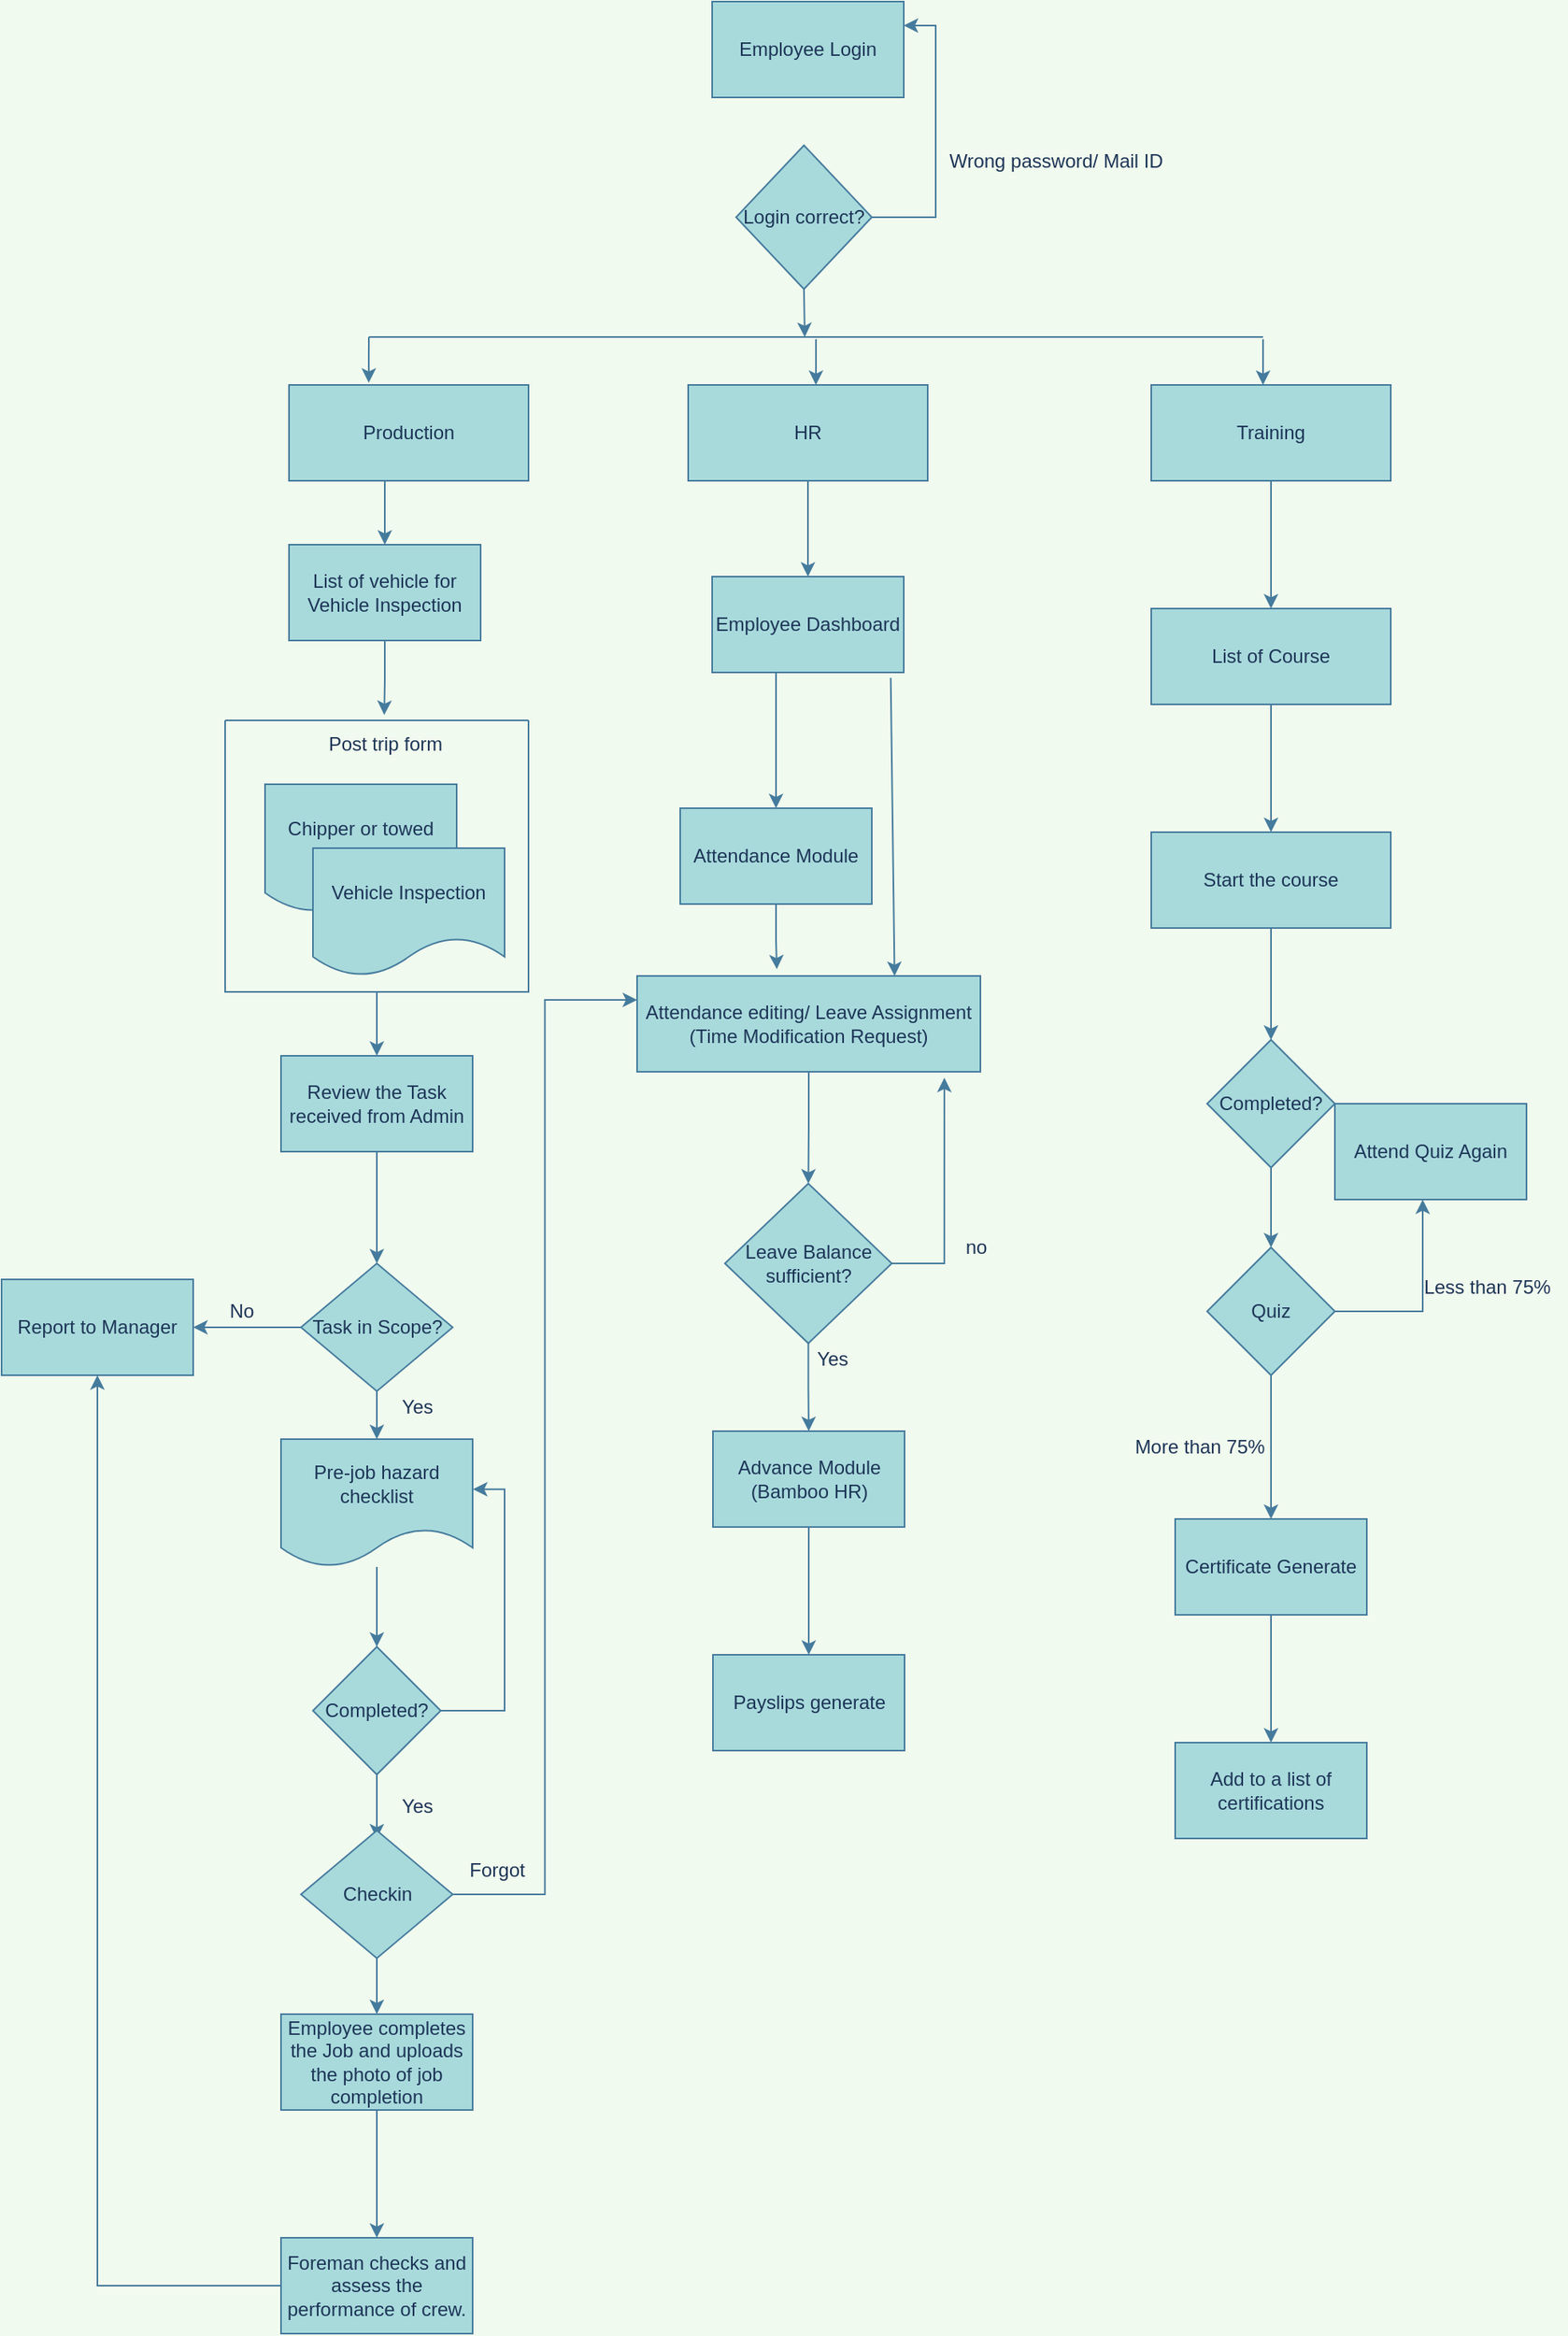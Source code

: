 <mxfile version="20.2.2" type="github">
  <diagram id="i-6YdYUwRHE0JvAj3Jvv" name="Page-1">
    <mxGraphModel dx="2580" dy="2012" grid="1" gridSize="10" guides="1" tooltips="1" connect="1" arrows="1" fold="1" page="1" pageScale="1" pageWidth="850" pageHeight="1100" background="#F1FAEE" math="0" shadow="0">
      <root>
        <mxCell id="0" />
        <mxCell id="1" parent="0" />
        <mxCell id="aT_Ff60bsqaVyr6vF-R_-80" value="" style="edgeStyle=orthogonalEdgeStyle;rounded=0;orthogonalLoop=1;jettySize=auto;html=1;labelBackgroundColor=#F1FAEE;strokeColor=#457B9D;fontColor=#1D3557;" edge="1" parent="1" source="aT_Ff60bsqaVyr6vF-R_-1" target="aT_Ff60bsqaVyr6vF-R_-79">
          <mxGeometry relative="1" as="geometry" />
        </mxCell>
        <mxCell id="aT_Ff60bsqaVyr6vF-R_-1" value="Training" style="rounded=0;whiteSpace=wrap;html=1;fillColor=#A8DADC;strokeColor=#457B9D;fontColor=#1D3557;" vertex="1" parent="1">
          <mxGeometry x="640" y="70" width="150" height="60" as="geometry" />
        </mxCell>
        <mxCell id="aT_Ff60bsqaVyr6vF-R_-62" value="" style="edgeStyle=orthogonalEdgeStyle;rounded=0;orthogonalLoop=1;jettySize=auto;html=1;labelBackgroundColor=#F1FAEE;strokeColor=#457B9D;fontColor=#1D3557;" edge="1" parent="1" source="aT_Ff60bsqaVyr6vF-R_-2" target="aT_Ff60bsqaVyr6vF-R_-61">
          <mxGeometry relative="1" as="geometry" />
        </mxCell>
        <mxCell id="aT_Ff60bsqaVyr6vF-R_-2" value="HR" style="rounded=0;whiteSpace=wrap;html=1;fillColor=#A8DADC;strokeColor=#457B9D;fontColor=#1D3557;" vertex="1" parent="1">
          <mxGeometry x="350" y="70" width="150" height="60" as="geometry" />
        </mxCell>
        <mxCell id="aT_Ff60bsqaVyr6vF-R_-16" style="edgeStyle=orthogonalEdgeStyle;rounded=0;orthogonalLoop=1;jettySize=auto;html=1;labelBackgroundColor=#F1FAEE;strokeColor=#457B9D;fontColor=#1D3557;" edge="1" parent="1" source="aT_Ff60bsqaVyr6vF-R_-3" target="aT_Ff60bsqaVyr6vF-R_-15">
          <mxGeometry relative="1" as="geometry">
            <Array as="points">
              <mxPoint x="160" y="140" />
              <mxPoint x="160" y="140" />
            </Array>
          </mxGeometry>
        </mxCell>
        <mxCell id="aT_Ff60bsqaVyr6vF-R_-3" value="Production" style="rounded=0;whiteSpace=wrap;html=1;fillColor=#A8DADC;strokeColor=#457B9D;fontColor=#1D3557;" vertex="1" parent="1">
          <mxGeometry x="100" y="70" width="150" height="60" as="geometry" />
        </mxCell>
        <mxCell id="aT_Ff60bsqaVyr6vF-R_-7" style="edgeStyle=orthogonalEdgeStyle;rounded=0;orthogonalLoop=1;jettySize=auto;html=1;entryX=1;entryY=0.25;entryDx=0;entryDy=0;labelBackgroundColor=#F1FAEE;strokeColor=#457B9D;fontColor=#1D3557;" edge="1" parent="1" source="aT_Ff60bsqaVyr6vF-R_-4" target="aT_Ff60bsqaVyr6vF-R_-5">
          <mxGeometry relative="1" as="geometry">
            <Array as="points">
              <mxPoint x="505" y="-35" />
              <mxPoint x="505" y="-155" />
            </Array>
          </mxGeometry>
        </mxCell>
        <mxCell id="aT_Ff60bsqaVyr6vF-R_-4" value="Login correct?" style="rhombus;whiteSpace=wrap;html=1;fillColor=#A8DADC;strokeColor=#457B9D;fontColor=#1D3557;" vertex="1" parent="1">
          <mxGeometry x="380" y="-80" width="85" height="90" as="geometry" />
        </mxCell>
        <mxCell id="aT_Ff60bsqaVyr6vF-R_-5" value="Employee Login" style="whiteSpace=wrap;html=1;fillColor=#A8DADC;strokeColor=#457B9D;fontColor=#1D3557;" vertex="1" parent="1">
          <mxGeometry x="365" y="-170" width="120" height="60" as="geometry" />
        </mxCell>
        <mxCell id="aT_Ff60bsqaVyr6vF-R_-8" value="Wrong password/ Mail ID" style="text;html=1;align=center;verticalAlign=middle;resizable=0;points=[];autosize=1;strokeColor=none;fillColor=none;fontColor=#1D3557;" vertex="1" parent="1">
          <mxGeometry x="500" y="-85" width="160" height="30" as="geometry" />
        </mxCell>
        <mxCell id="aT_Ff60bsqaVyr6vF-R_-9" value="" style="endArrow=classic;html=1;rounded=0;exitX=0.5;exitY=1;exitDx=0;exitDy=0;labelBackgroundColor=#F1FAEE;strokeColor=#457B9D;fontColor=#1D3557;" edge="1" parent="1" source="aT_Ff60bsqaVyr6vF-R_-4">
          <mxGeometry width="50" height="50" relative="1" as="geometry">
            <mxPoint x="400" y="80" as="sourcePoint" />
            <mxPoint x="423" y="40" as="targetPoint" />
          </mxGeometry>
        </mxCell>
        <mxCell id="aT_Ff60bsqaVyr6vF-R_-10" value="" style="endArrow=none;html=1;rounded=0;labelBackgroundColor=#F1FAEE;strokeColor=#457B9D;fontColor=#1D3557;" edge="1" parent="1">
          <mxGeometry width="50" height="50" relative="1" as="geometry">
            <mxPoint x="150" y="40" as="sourcePoint" />
            <mxPoint x="710" y="40" as="targetPoint" />
          </mxGeometry>
        </mxCell>
        <mxCell id="aT_Ff60bsqaVyr6vF-R_-11" value="" style="endArrow=classic;html=1;rounded=0;entryX=0.333;entryY=-0.023;entryDx=0;entryDy=0;entryPerimeter=0;labelBackgroundColor=#F1FAEE;strokeColor=#457B9D;fontColor=#1D3557;" edge="1" parent="1" target="aT_Ff60bsqaVyr6vF-R_-3">
          <mxGeometry width="50" height="50" relative="1" as="geometry">
            <mxPoint x="150" y="40" as="sourcePoint" />
            <mxPoint x="450" y="30" as="targetPoint" />
          </mxGeometry>
        </mxCell>
        <mxCell id="aT_Ff60bsqaVyr6vF-R_-12" value="" style="endArrow=classic;html=1;rounded=0;entryX=0.333;entryY=-0.023;entryDx=0;entryDy=0;entryPerimeter=0;labelBackgroundColor=#F1FAEE;strokeColor=#457B9D;fontColor=#1D3557;" edge="1" parent="1">
          <mxGeometry width="50" height="50" relative="1" as="geometry">
            <mxPoint x="430.05" y="41.38" as="sourcePoint" />
            <mxPoint x="430.0" y="70.0" as="targetPoint" />
          </mxGeometry>
        </mxCell>
        <mxCell id="aT_Ff60bsqaVyr6vF-R_-13" value="" style="endArrow=classic;html=1;rounded=0;entryX=0.333;entryY=-0.023;entryDx=0;entryDy=0;entryPerimeter=0;labelBackgroundColor=#F1FAEE;strokeColor=#457B9D;fontColor=#1D3557;" edge="1" parent="1">
          <mxGeometry width="50" height="50" relative="1" as="geometry">
            <mxPoint x="710.05" y="41.38" as="sourcePoint" />
            <mxPoint x="710" y="70.0" as="targetPoint" />
          </mxGeometry>
        </mxCell>
        <mxCell id="aT_Ff60bsqaVyr6vF-R_-21" style="edgeStyle=orthogonalEdgeStyle;rounded=0;orthogonalLoop=1;jettySize=auto;html=1;exitX=0.5;exitY=1;exitDx=0;exitDy=0;entryX=0.496;entryY=-0.113;entryDx=0;entryDy=0;entryPerimeter=0;labelBackgroundColor=#F1FAEE;strokeColor=#457B9D;fontColor=#1D3557;" edge="1" parent="1" source="aT_Ff60bsqaVyr6vF-R_-15" target="aT_Ff60bsqaVyr6vF-R_-20">
          <mxGeometry relative="1" as="geometry" />
        </mxCell>
        <mxCell id="aT_Ff60bsqaVyr6vF-R_-15" value="List of vehicle for Vehicle Inspection" style="rounded=0;whiteSpace=wrap;html=1;fillColor=#A8DADC;strokeColor=#457B9D;fontColor=#1D3557;" vertex="1" parent="1">
          <mxGeometry x="100" y="170" width="120" height="60" as="geometry" />
        </mxCell>
        <mxCell id="aT_Ff60bsqaVyr6vF-R_-26" style="edgeStyle=orthogonalEdgeStyle;rounded=0;orthogonalLoop=1;jettySize=auto;html=1;exitX=0.5;exitY=1;exitDx=0;exitDy=0;entryX=0.5;entryY=0;entryDx=0;entryDy=0;labelBackgroundColor=#F1FAEE;strokeColor=#457B9D;fontColor=#1D3557;" edge="1" parent="1" source="aT_Ff60bsqaVyr6vF-R_-19" target="aT_Ff60bsqaVyr6vF-R_-25">
          <mxGeometry relative="1" as="geometry" />
        </mxCell>
        <mxCell id="aT_Ff60bsqaVyr6vF-R_-19" value="" style="swimlane;startSize=0;fillColor=#A8DADC;strokeColor=#457B9D;fontColor=#1D3557;" vertex="1" parent="1">
          <mxGeometry x="60" y="280" width="190" height="170" as="geometry" />
        </mxCell>
        <mxCell id="aT_Ff60bsqaVyr6vF-R_-17" value="Chipper or towed" style="shape=document;whiteSpace=wrap;html=1;boundedLbl=1;fillColor=#A8DADC;strokeColor=#457B9D;fontColor=#1D3557;" vertex="1" parent="aT_Ff60bsqaVyr6vF-R_-19">
          <mxGeometry x="25" y="40" width="120" height="80" as="geometry" />
        </mxCell>
        <mxCell id="aT_Ff60bsqaVyr6vF-R_-18" value="Vehicle Inspection" style="shape=document;whiteSpace=wrap;html=1;boundedLbl=1;fillColor=#A8DADC;strokeColor=#457B9D;fontColor=#1D3557;" vertex="1" parent="aT_Ff60bsqaVyr6vF-R_-19">
          <mxGeometry x="55" y="80" width="120" height="80" as="geometry" />
        </mxCell>
        <mxCell id="aT_Ff60bsqaVyr6vF-R_-20" value="Post trip form" style="text;html=1;align=center;verticalAlign=middle;resizable=0;points=[];autosize=1;strokeColor=none;fillColor=none;fontColor=#1D3557;" vertex="1" parent="aT_Ff60bsqaVyr6vF-R_-19">
          <mxGeometry x="55" width="90" height="30" as="geometry" />
        </mxCell>
        <mxCell id="aT_Ff60bsqaVyr6vF-R_-28" value="" style="edgeStyle=orthogonalEdgeStyle;rounded=0;orthogonalLoop=1;jettySize=auto;html=1;labelBackgroundColor=#F1FAEE;strokeColor=#457B9D;fontColor=#1D3557;" edge="1" parent="1" source="aT_Ff60bsqaVyr6vF-R_-25" target="aT_Ff60bsqaVyr6vF-R_-27">
          <mxGeometry relative="1" as="geometry" />
        </mxCell>
        <mxCell id="aT_Ff60bsqaVyr6vF-R_-25" value="Review the Task received from Admin" style="rounded=0;whiteSpace=wrap;html=1;fillColor=#A8DADC;strokeColor=#457B9D;fontColor=#1D3557;" vertex="1" parent="1">
          <mxGeometry x="95" y="490" width="120" height="60" as="geometry" />
        </mxCell>
        <mxCell id="aT_Ff60bsqaVyr6vF-R_-30" value="" style="edgeStyle=orthogonalEdgeStyle;rounded=0;orthogonalLoop=1;jettySize=auto;html=1;labelBackgroundColor=#F1FAEE;strokeColor=#457B9D;fontColor=#1D3557;" edge="1" parent="1" source="aT_Ff60bsqaVyr6vF-R_-27" target="aT_Ff60bsqaVyr6vF-R_-29">
          <mxGeometry relative="1" as="geometry" />
        </mxCell>
        <mxCell id="aT_Ff60bsqaVyr6vF-R_-33" value="" style="edgeStyle=orthogonalEdgeStyle;rounded=0;orthogonalLoop=1;jettySize=auto;html=1;labelBackgroundColor=#F1FAEE;strokeColor=#457B9D;fontColor=#1D3557;" edge="1" parent="1" source="aT_Ff60bsqaVyr6vF-R_-27">
          <mxGeometry relative="1" as="geometry">
            <mxPoint x="155" y="730" as="targetPoint" />
          </mxGeometry>
        </mxCell>
        <mxCell id="aT_Ff60bsqaVyr6vF-R_-27" value="Task in Scope?" style="rhombus;whiteSpace=wrap;html=1;rounded=0;fillColor=#A8DADC;strokeColor=#457B9D;fontColor=#1D3557;" vertex="1" parent="1">
          <mxGeometry x="107.5" y="620" width="95" height="80" as="geometry" />
        </mxCell>
        <mxCell id="aT_Ff60bsqaVyr6vF-R_-29" value="Report to Manager" style="whiteSpace=wrap;html=1;rounded=0;fillColor=#A8DADC;strokeColor=#457B9D;fontColor=#1D3557;" vertex="1" parent="1">
          <mxGeometry x="-80" y="630" width="120" height="60" as="geometry" />
        </mxCell>
        <mxCell id="aT_Ff60bsqaVyr6vF-R_-31" value="No" style="text;html=1;align=center;verticalAlign=middle;resizable=0;points=[];autosize=1;strokeColor=none;fillColor=none;fontColor=#1D3557;" vertex="1" parent="1">
          <mxGeometry x="50" y="635" width="40" height="30" as="geometry" />
        </mxCell>
        <mxCell id="aT_Ff60bsqaVyr6vF-R_-34" value="Yes" style="text;html=1;align=center;verticalAlign=middle;resizable=0;points=[];autosize=1;strokeColor=none;fillColor=none;fontColor=#1D3557;" vertex="1" parent="1">
          <mxGeometry x="160" y="695" width="40" height="30" as="geometry" />
        </mxCell>
        <mxCell id="aT_Ff60bsqaVyr6vF-R_-38" value="" style="edgeStyle=orthogonalEdgeStyle;rounded=0;orthogonalLoop=1;jettySize=auto;html=1;labelBackgroundColor=#F1FAEE;strokeColor=#457B9D;fontColor=#1D3557;" edge="1" parent="1" source="aT_Ff60bsqaVyr6vF-R_-35" target="aT_Ff60bsqaVyr6vF-R_-37">
          <mxGeometry relative="1" as="geometry" />
        </mxCell>
        <mxCell id="aT_Ff60bsqaVyr6vF-R_-35" value="Pre-job hazard checklist" style="shape=document;whiteSpace=wrap;html=1;boundedLbl=1;fillColor=#A8DADC;strokeColor=#457B9D;fontColor=#1D3557;" vertex="1" parent="1">
          <mxGeometry x="95" y="730" width="120" height="80" as="geometry" />
        </mxCell>
        <mxCell id="aT_Ff60bsqaVyr6vF-R_-39" style="edgeStyle=orthogonalEdgeStyle;rounded=0;orthogonalLoop=1;jettySize=auto;html=1;entryX=1.002;entryY=0.392;entryDx=0;entryDy=0;entryPerimeter=0;labelBackgroundColor=#F1FAEE;strokeColor=#457B9D;fontColor=#1D3557;" edge="1" parent="1" source="aT_Ff60bsqaVyr6vF-R_-37" target="aT_Ff60bsqaVyr6vF-R_-35">
          <mxGeometry relative="1" as="geometry">
            <Array as="points">
              <mxPoint x="235" y="900" />
              <mxPoint x="235" y="761" />
            </Array>
          </mxGeometry>
        </mxCell>
        <mxCell id="aT_Ff60bsqaVyr6vF-R_-41" value="" style="edgeStyle=orthogonalEdgeStyle;rounded=0;orthogonalLoop=1;jettySize=auto;html=1;labelBackgroundColor=#F1FAEE;strokeColor=#457B9D;fontColor=#1D3557;" edge="1" parent="1" source="aT_Ff60bsqaVyr6vF-R_-37">
          <mxGeometry relative="1" as="geometry">
            <mxPoint x="155" y="980" as="targetPoint" />
          </mxGeometry>
        </mxCell>
        <mxCell id="aT_Ff60bsqaVyr6vF-R_-37" value="Completed?" style="rhombus;whiteSpace=wrap;html=1;fillColor=#A8DADC;strokeColor=#457B9D;fontColor=#1D3557;" vertex="1" parent="1">
          <mxGeometry x="115" y="860" width="80" height="80" as="geometry" />
        </mxCell>
        <mxCell id="aT_Ff60bsqaVyr6vF-R_-42" value="Yes" style="text;html=1;align=center;verticalAlign=middle;resizable=0;points=[];autosize=1;strokeColor=none;fillColor=none;fontColor=#1D3557;" vertex="1" parent="1">
          <mxGeometry x="160" y="945" width="40" height="30" as="geometry" />
        </mxCell>
        <mxCell id="aT_Ff60bsqaVyr6vF-R_-46" value="" style="edgeStyle=orthogonalEdgeStyle;rounded=0;orthogonalLoop=1;jettySize=auto;html=1;labelBackgroundColor=#F1FAEE;strokeColor=#457B9D;fontColor=#1D3557;" edge="1" parent="1" source="aT_Ff60bsqaVyr6vF-R_-43" target="aT_Ff60bsqaVyr6vF-R_-45">
          <mxGeometry relative="1" as="geometry" />
        </mxCell>
        <mxCell id="aT_Ff60bsqaVyr6vF-R_-43" value="Employee completes the Job and uploads the photo of job completion" style="whiteSpace=wrap;html=1;fillColor=#A8DADC;strokeColor=#457B9D;fontColor=#1D3557;" vertex="1" parent="1">
          <mxGeometry x="95" y="1090" width="120" height="60" as="geometry" />
        </mxCell>
        <mxCell id="aT_Ff60bsqaVyr6vF-R_-49" style="edgeStyle=orthogonalEdgeStyle;rounded=0;orthogonalLoop=1;jettySize=auto;html=1;entryX=0.5;entryY=1;entryDx=0;entryDy=0;labelBackgroundColor=#F1FAEE;strokeColor=#457B9D;fontColor=#1D3557;" edge="1" parent="1" source="aT_Ff60bsqaVyr6vF-R_-45" target="aT_Ff60bsqaVyr6vF-R_-29">
          <mxGeometry relative="1" as="geometry" />
        </mxCell>
        <mxCell id="aT_Ff60bsqaVyr6vF-R_-45" value="Foreman checks and assess the performance of crew." style="whiteSpace=wrap;html=1;fillColor=#A8DADC;strokeColor=#457B9D;fontColor=#1D3557;" vertex="1" parent="1">
          <mxGeometry x="95" y="1230" width="120" height="60" as="geometry" />
        </mxCell>
        <mxCell id="aT_Ff60bsqaVyr6vF-R_-51" style="edgeStyle=orthogonalEdgeStyle;rounded=0;orthogonalLoop=1;jettySize=auto;html=1;exitX=0.5;exitY=1;exitDx=0;exitDy=0;entryX=0.5;entryY=0;entryDx=0;entryDy=0;labelBackgroundColor=#F1FAEE;strokeColor=#457B9D;fontColor=#1D3557;" edge="1" parent="1" source="aT_Ff60bsqaVyr6vF-R_-50" target="aT_Ff60bsqaVyr6vF-R_-43">
          <mxGeometry relative="1" as="geometry" />
        </mxCell>
        <mxCell id="aT_Ff60bsqaVyr6vF-R_-76" style="edgeStyle=orthogonalEdgeStyle;rounded=0;orthogonalLoop=1;jettySize=auto;html=1;entryX=0;entryY=0.25;entryDx=0;entryDy=0;labelBackgroundColor=#F1FAEE;strokeColor=#457B9D;fontColor=#1D3557;" edge="1" parent="1" source="aT_Ff60bsqaVyr6vF-R_-50" target="aT_Ff60bsqaVyr6vF-R_-65">
          <mxGeometry relative="1" as="geometry" />
        </mxCell>
        <mxCell id="aT_Ff60bsqaVyr6vF-R_-50" value="Checkin" style="rhombus;whiteSpace=wrap;html=1;fillColor=#A8DADC;strokeColor=#457B9D;fontColor=#1D3557;" vertex="1" parent="1">
          <mxGeometry x="107.5" y="975" width="95" height="80" as="geometry" />
        </mxCell>
        <mxCell id="aT_Ff60bsqaVyr6vF-R_-64" value="" style="edgeStyle=orthogonalEdgeStyle;rounded=0;orthogonalLoop=1;jettySize=auto;html=1;labelBackgroundColor=#F1FAEE;strokeColor=#457B9D;fontColor=#1D3557;" edge="1" parent="1" source="aT_Ff60bsqaVyr6vF-R_-61" target="aT_Ff60bsqaVyr6vF-R_-63">
          <mxGeometry relative="1" as="geometry">
            <Array as="points">
              <mxPoint x="405" y="280" />
              <mxPoint x="405" y="280" />
            </Array>
          </mxGeometry>
        </mxCell>
        <mxCell id="aT_Ff60bsqaVyr6vF-R_-61" value="Employee Dashboard" style="whiteSpace=wrap;html=1;rounded=0;fillColor=#A8DADC;strokeColor=#457B9D;fontColor=#1D3557;" vertex="1" parent="1">
          <mxGeometry x="365" y="190" width="120" height="60" as="geometry" />
        </mxCell>
        <mxCell id="aT_Ff60bsqaVyr6vF-R_-66" value="" style="edgeStyle=orthogonalEdgeStyle;rounded=0;orthogonalLoop=1;jettySize=auto;html=1;entryX=0.407;entryY=-0.07;entryDx=0;entryDy=0;entryPerimeter=0;labelBackgroundColor=#F1FAEE;strokeColor=#457B9D;fontColor=#1D3557;" edge="1" parent="1" source="aT_Ff60bsqaVyr6vF-R_-63" target="aT_Ff60bsqaVyr6vF-R_-65">
          <mxGeometry relative="1" as="geometry">
            <mxPoint x="410" y="430" as="targetPoint" />
            <Array as="points" />
          </mxGeometry>
        </mxCell>
        <mxCell id="aT_Ff60bsqaVyr6vF-R_-63" value="Attendance Module" style="whiteSpace=wrap;html=1;rounded=0;fillColor=#A8DADC;strokeColor=#457B9D;fontColor=#1D3557;" vertex="1" parent="1">
          <mxGeometry x="345" y="335" width="120" height="60" as="geometry" />
        </mxCell>
        <mxCell id="aT_Ff60bsqaVyr6vF-R_-68" value="" style="edgeStyle=orthogonalEdgeStyle;rounded=0;orthogonalLoop=1;jettySize=auto;html=1;labelBackgroundColor=#F1FAEE;strokeColor=#457B9D;fontColor=#1D3557;" edge="1" parent="1" source="aT_Ff60bsqaVyr6vF-R_-65" target="aT_Ff60bsqaVyr6vF-R_-67">
          <mxGeometry relative="1" as="geometry" />
        </mxCell>
        <mxCell id="aT_Ff60bsqaVyr6vF-R_-65" value="Attendance editing/ Leave Assignment (Time Modification Request)" style="whiteSpace=wrap;html=1;rounded=0;fillColor=#A8DADC;strokeColor=#457B9D;fontColor=#1D3557;" vertex="1" parent="1">
          <mxGeometry x="318" y="440" width="215" height="60" as="geometry" />
        </mxCell>
        <mxCell id="aT_Ff60bsqaVyr6vF-R_-70" value="" style="edgeStyle=orthogonalEdgeStyle;rounded=0;orthogonalLoop=1;jettySize=auto;html=1;labelBackgroundColor=#F1FAEE;strokeColor=#457B9D;fontColor=#1D3557;" edge="1" parent="1" source="aT_Ff60bsqaVyr6vF-R_-67" target="aT_Ff60bsqaVyr6vF-R_-69">
          <mxGeometry relative="1" as="geometry" />
        </mxCell>
        <mxCell id="aT_Ff60bsqaVyr6vF-R_-73" style="edgeStyle=orthogonalEdgeStyle;rounded=0;orthogonalLoop=1;jettySize=auto;html=1;entryX=0.895;entryY=1.063;entryDx=0;entryDy=0;entryPerimeter=0;labelBackgroundColor=#F1FAEE;strokeColor=#457B9D;fontColor=#1D3557;" edge="1" parent="1" source="aT_Ff60bsqaVyr6vF-R_-67" target="aT_Ff60bsqaVyr6vF-R_-65">
          <mxGeometry relative="1" as="geometry">
            <mxPoint x="510" y="510" as="targetPoint" />
            <Array as="points">
              <mxPoint x="510" y="620" />
            </Array>
          </mxGeometry>
        </mxCell>
        <mxCell id="aT_Ff60bsqaVyr6vF-R_-67" value="Leave Balance sufficient?" style="rhombus;whiteSpace=wrap;html=1;rounded=0;fillColor=#A8DADC;strokeColor=#457B9D;fontColor=#1D3557;" vertex="1" parent="1">
          <mxGeometry x="373" y="570" width="104.5" height="100" as="geometry" />
        </mxCell>
        <mxCell id="aT_Ff60bsqaVyr6vF-R_-72" value="" style="edgeStyle=orthogonalEdgeStyle;rounded=0;orthogonalLoop=1;jettySize=auto;html=1;labelBackgroundColor=#F1FAEE;strokeColor=#457B9D;fontColor=#1D3557;" edge="1" parent="1" source="aT_Ff60bsqaVyr6vF-R_-69" target="aT_Ff60bsqaVyr6vF-R_-71">
          <mxGeometry relative="1" as="geometry" />
        </mxCell>
        <mxCell id="aT_Ff60bsqaVyr6vF-R_-69" value="Advance Module (Bamboo HR)" style="whiteSpace=wrap;html=1;rounded=0;fillColor=#A8DADC;strokeColor=#457B9D;fontColor=#1D3557;" vertex="1" parent="1">
          <mxGeometry x="365.5" y="725" width="120" height="60" as="geometry" />
        </mxCell>
        <mxCell id="aT_Ff60bsqaVyr6vF-R_-71" value="Payslips generate" style="whiteSpace=wrap;html=1;rounded=0;fillColor=#A8DADC;strokeColor=#457B9D;fontColor=#1D3557;" vertex="1" parent="1">
          <mxGeometry x="365.5" y="865" width="120" height="60" as="geometry" />
        </mxCell>
        <mxCell id="aT_Ff60bsqaVyr6vF-R_-74" value="no" style="text;html=1;align=center;verticalAlign=middle;resizable=0;points=[];autosize=1;strokeColor=none;fillColor=none;fontColor=#1D3557;" vertex="1" parent="1">
          <mxGeometry x="510" y="595" width="40" height="30" as="geometry" />
        </mxCell>
        <mxCell id="aT_Ff60bsqaVyr6vF-R_-75" value="Yes" style="text;html=1;align=center;verticalAlign=middle;resizable=0;points=[];autosize=1;strokeColor=none;fillColor=none;fontColor=#1D3557;" vertex="1" parent="1">
          <mxGeometry x="420" y="665" width="40" height="30" as="geometry" />
        </mxCell>
        <mxCell id="aT_Ff60bsqaVyr6vF-R_-77" value="Forgot" style="text;html=1;align=center;verticalAlign=middle;resizable=0;points=[];autosize=1;strokeColor=none;fillColor=none;fontColor=#1D3557;" vertex="1" parent="1">
          <mxGeometry x="200" y="985" width="60" height="30" as="geometry" />
        </mxCell>
        <mxCell id="aT_Ff60bsqaVyr6vF-R_-78" value="" style="endArrow=classic;html=1;rounded=0;entryX=0.75;entryY=0;entryDx=0;entryDy=0;exitX=0.932;exitY=1.057;exitDx=0;exitDy=0;exitPerimeter=0;labelBackgroundColor=#F1FAEE;strokeColor=#457B9D;fontColor=#1D3557;" edge="1" parent="1" source="aT_Ff60bsqaVyr6vF-R_-61" target="aT_Ff60bsqaVyr6vF-R_-65">
          <mxGeometry width="50" height="50" relative="1" as="geometry">
            <mxPoint x="390" y="430" as="sourcePoint" />
            <mxPoint x="440" y="380" as="targetPoint" />
          </mxGeometry>
        </mxCell>
        <mxCell id="aT_Ff60bsqaVyr6vF-R_-82" value="" style="edgeStyle=orthogonalEdgeStyle;rounded=0;orthogonalLoop=1;jettySize=auto;html=1;labelBackgroundColor=#F1FAEE;strokeColor=#457B9D;fontColor=#1D3557;" edge="1" parent="1" source="aT_Ff60bsqaVyr6vF-R_-79" target="aT_Ff60bsqaVyr6vF-R_-81">
          <mxGeometry relative="1" as="geometry" />
        </mxCell>
        <mxCell id="aT_Ff60bsqaVyr6vF-R_-79" value="List of Course" style="rounded=0;whiteSpace=wrap;html=1;fillColor=#A8DADC;strokeColor=#457B9D;fontColor=#1D3557;" vertex="1" parent="1">
          <mxGeometry x="640" y="210" width="150" height="60" as="geometry" />
        </mxCell>
        <mxCell id="aT_Ff60bsqaVyr6vF-R_-84" value="" style="edgeStyle=orthogonalEdgeStyle;rounded=0;orthogonalLoop=1;jettySize=auto;html=1;labelBackgroundColor=#F1FAEE;strokeColor=#457B9D;fontColor=#1D3557;" edge="1" parent="1" source="aT_Ff60bsqaVyr6vF-R_-81" target="aT_Ff60bsqaVyr6vF-R_-83">
          <mxGeometry relative="1" as="geometry" />
        </mxCell>
        <mxCell id="aT_Ff60bsqaVyr6vF-R_-81" value="Start the course" style="rounded=0;whiteSpace=wrap;html=1;fillColor=#A8DADC;strokeColor=#457B9D;fontColor=#1D3557;" vertex="1" parent="1">
          <mxGeometry x="640" y="350" width="150" height="60" as="geometry" />
        </mxCell>
        <mxCell id="aT_Ff60bsqaVyr6vF-R_-86" value="" style="edgeStyle=orthogonalEdgeStyle;rounded=0;orthogonalLoop=1;jettySize=auto;html=1;labelBackgroundColor=#F1FAEE;strokeColor=#457B9D;fontColor=#1D3557;" edge="1" parent="1" source="aT_Ff60bsqaVyr6vF-R_-83" target="aT_Ff60bsqaVyr6vF-R_-85">
          <mxGeometry relative="1" as="geometry" />
        </mxCell>
        <mxCell id="aT_Ff60bsqaVyr6vF-R_-83" value="Completed?" style="rhombus;whiteSpace=wrap;html=1;rounded=0;fillColor=#A8DADC;strokeColor=#457B9D;fontColor=#1D3557;" vertex="1" parent="1">
          <mxGeometry x="675" y="480" width="80" height="80" as="geometry" />
        </mxCell>
        <mxCell id="aT_Ff60bsqaVyr6vF-R_-88" value="" style="edgeStyle=orthogonalEdgeStyle;rounded=0;orthogonalLoop=1;jettySize=auto;html=1;labelBackgroundColor=#F1FAEE;strokeColor=#457B9D;fontColor=#1D3557;" edge="1" parent="1" source="aT_Ff60bsqaVyr6vF-R_-85" target="aT_Ff60bsqaVyr6vF-R_-87">
          <mxGeometry relative="1" as="geometry" />
        </mxCell>
        <mxCell id="aT_Ff60bsqaVyr6vF-R_-90" style="edgeStyle=orthogonalEdgeStyle;rounded=0;orthogonalLoop=1;jettySize=auto;html=1;labelBackgroundColor=#F1FAEE;strokeColor=#457B9D;fontColor=#1D3557;" edge="1" parent="1" source="aT_Ff60bsqaVyr6vF-R_-85" target="aT_Ff60bsqaVyr6vF-R_-91">
          <mxGeometry relative="1" as="geometry">
            <mxPoint x="780" y="580" as="targetPoint" />
            <Array as="points">
              <mxPoint x="810" y="650" />
            </Array>
          </mxGeometry>
        </mxCell>
        <mxCell id="aT_Ff60bsqaVyr6vF-R_-85" value="Quiz" style="rhombus;whiteSpace=wrap;html=1;rounded=0;fillColor=#A8DADC;strokeColor=#457B9D;fontColor=#1D3557;" vertex="1" parent="1">
          <mxGeometry x="675" y="610" width="80" height="80" as="geometry" />
        </mxCell>
        <mxCell id="aT_Ff60bsqaVyr6vF-R_-93" value="" style="edgeStyle=orthogonalEdgeStyle;rounded=0;orthogonalLoop=1;jettySize=auto;html=1;labelBackgroundColor=#F1FAEE;strokeColor=#457B9D;fontColor=#1D3557;" edge="1" parent="1" source="aT_Ff60bsqaVyr6vF-R_-87" target="aT_Ff60bsqaVyr6vF-R_-92">
          <mxGeometry relative="1" as="geometry" />
        </mxCell>
        <mxCell id="aT_Ff60bsqaVyr6vF-R_-87" value="Certificate Generate" style="whiteSpace=wrap;html=1;rounded=0;fillColor=#A8DADC;strokeColor=#457B9D;fontColor=#1D3557;" vertex="1" parent="1">
          <mxGeometry x="655" y="780" width="120" height="60" as="geometry" />
        </mxCell>
        <mxCell id="aT_Ff60bsqaVyr6vF-R_-89" value="More than 75%" style="text;html=1;align=center;verticalAlign=middle;resizable=0;points=[];autosize=1;strokeColor=none;fillColor=none;fontColor=#1D3557;" vertex="1" parent="1">
          <mxGeometry x="620" y="720" width="100" height="30" as="geometry" />
        </mxCell>
        <mxCell id="aT_Ff60bsqaVyr6vF-R_-91" value="Attend Quiz Again" style="rounded=0;whiteSpace=wrap;html=1;fillColor=#A8DADC;strokeColor=#457B9D;fontColor=#1D3557;" vertex="1" parent="1">
          <mxGeometry x="755" y="520" width="120" height="60" as="geometry" />
        </mxCell>
        <mxCell id="aT_Ff60bsqaVyr6vF-R_-92" value="Add to a list of certifications" style="whiteSpace=wrap;html=1;rounded=0;fillColor=#A8DADC;strokeColor=#457B9D;fontColor=#1D3557;" vertex="1" parent="1">
          <mxGeometry x="655" y="920" width="120" height="60" as="geometry" />
        </mxCell>
        <mxCell id="aT_Ff60bsqaVyr6vF-R_-94" value="Less than 75%" style="text;html=1;align=center;verticalAlign=middle;resizable=0;points=[];autosize=1;strokeColor=none;fillColor=none;fontColor=#1D3557;" vertex="1" parent="1">
          <mxGeometry x="800" y="620" width="100" height="30" as="geometry" />
        </mxCell>
      </root>
    </mxGraphModel>
  </diagram>
</mxfile>
